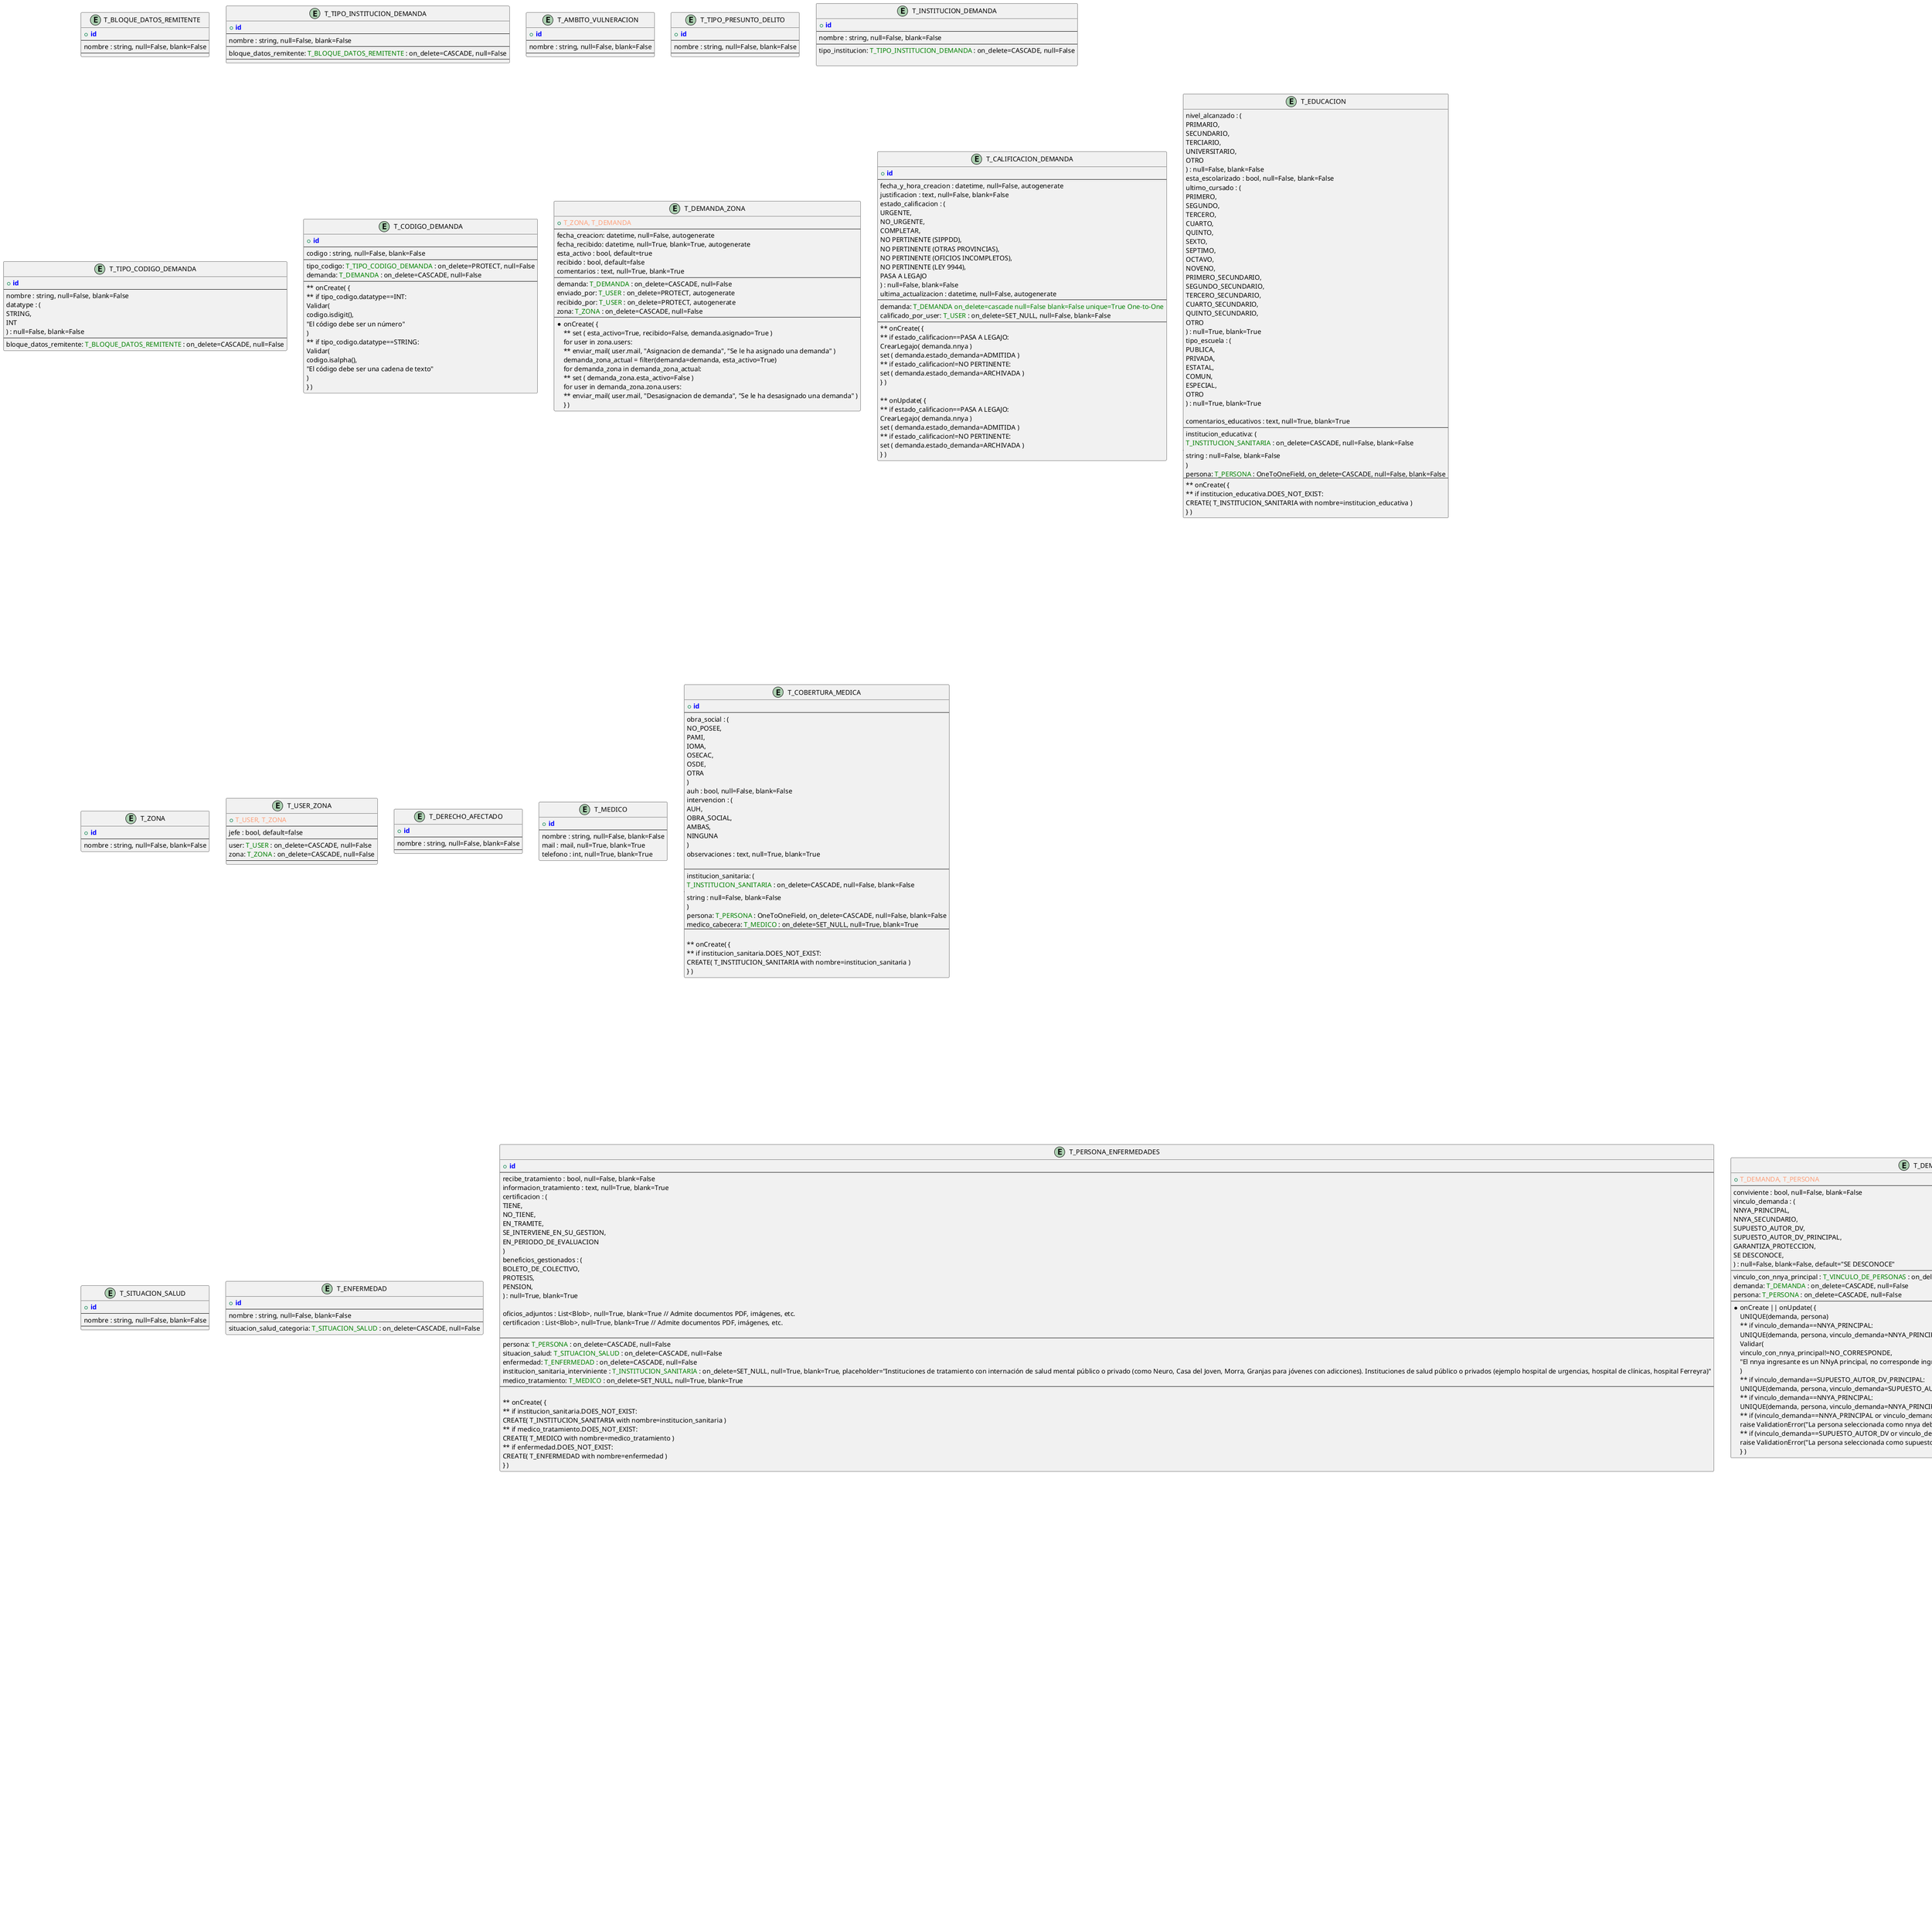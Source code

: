 "@startuml full_logical_erd"

!define PRIMARY_KEY(x) <b><color:blue>x</color></b>
!define FOREIGN_KEY(x) <color:green>x</color>
!define COMPOSITE_KEY(x, y) <color:LightSalmon>x, y</color>

entity T_DEMANDA_SCORE {
    + PRIMARY_KEY(id)
    --
    ultima_actualizacion : datetime, null=False, autogenerate
    score : float, null=False
    score_condiciones_vulnerabilidad : float, null=False
    score_vulneracion : float, null=False
    score_motivos_intervencion : float, null=False
    score_indicadores_valoracion : float, null=False
    --
    demanda: FOREIGN_KEY(T_DEMANDA) : OneToOneField, on_delete=CASCADE, unique=True, null=False, blank=False
    --
}

entity T_BLOQUE_DATOS_REMITENTE {
    + PRIMARY_KEY(id)
    --
    nombre : string, null=False, blank=False
    --
}

entity T_TIPO_INSTITUCION_DEMANDA {
    + PRIMARY_KEY(id)
    --
    nombre : string, null=False, blank=False
    --
    bloque_datos_remitente: FOREIGN_KEY(T_BLOQUE_DATOS_REMITENTE) : on_delete=CASCADE, null=False
    --
}

entity T_AMBITO_VULNERACION {
    + PRIMARY_KEY(id)
    --
    nombre : string, null=False, blank=False
    --
}

entity T_TIPO_PRESUNTO_DELITO {
    + PRIMARY_KEY(id)
    --
    nombre : string, null=False, blank=False
    --
}

entity T_INFORME_101 {
    + PRIMARY_KEY(id)
    --
    fecha_y_hora : datetime, null=False, default=datetime.now()
    fields : json, null=False, blank=False
    --
    demanda: FOREIGN_KEY(T_DEMANDA) : on_delete=CASCADE, null=False
    --
}

entity T_DEMANDA {
    + PRIMARY_KEY(id)
    --
    fecha_creacion : datetime, null=False, autogenerate
    ultima_actualizacion : datetime, null=False, autogenerate

    fecha_ingreso_senaf: date, null=False
    fecha_oficio_documento : date, null=False

    descripcion : text, null=True, blank=True

    estado_demanda : (
        SIN_ASIGNAR,
        CONSTATACION,
        EVALUACION,
        PENDIENTE_AUTORIZACION,
        ARCHIVADA,
        ADMITIDA,
    ) : null=False, blank=False, default=SIN ASIGNAR

    observaciones : text, null=True, blank=True, placeholder="Observaciones sobre los niños, adultos, cantidad de personas, etc."

    envio_de_respuesta: (
        NO_NECESARIO,
        PENDIENTE,
        ENVIADO
    ) : null=False, blank=False, default=NO_NECESARIO

    tipo_demanda : (
        DE_PROTECCION,
        PENAL_JUVENIL,
    ) : null=False, blank=False

    adjuntos : List<Blob>, null=True, blank=True // Admite documentos Word, PDF, imágenes

    --
    localizacion: FOREIGN_KEY(T_LOCALIZACION) : on_delete=PROTECT, null=False

    ambito_vulneracion: FOREIGN_KEY(T_AMBITO_VULNERACION) : on_delete=PROTECT, null=True, blank=True

    tipos_presuntos_delitos: FOREIGN_KEY(T_TIPO_PRESUNTO_DELITO) : on_delete=PROTECT, null=True, blank=True

    bloque_datos_remitente: FOREIGN_KEY(T_BLOQUE_DATOS_REMITENTE) : on_delete=PROTECT, null=False
    tipo_institucion: FOREIGN_KEY(T_TIPO_INSTITUCION_DEMANDA) : on_delete=PROTECT, null=True, blank=True
    institucion: FOREIGN_KEY(T_INSTITUCION_DEMANDA) : on_delete=PROTECT, null=True, blank=True

    motivo_ingreso: FOREIGN_KEY(T_CATEGORIA_MOTIVO) : on_delete=SET_NULL, null=True, blank=True
    submotivo_ingreso: FOREIGN_KEY(T_CATEGORIA_SUBMOTIVO) : on_delete=SET_NULL, null=True, blank=True

    registrado_por_user: FOREIGN_KEY(T_USER) : on_delete=SET_NULL, autogenerate
    registrado_por_user_zona: FOREIGN_KEY(T_ZONA) : on_delete=SET_NULL, autogenerate
    --

    * onCreate( {
        ** Create ( T_DEMANDA_SCORE with demanda=self )
        
        ** if institucion.DOES_NOT_EXIST:
            CREATE( T_INSTITUCION_SANITARIA with nombre=institucion, tipo_institucion=tipo_institucion )
        
        ** if tipo_demanda==DE_PROTECCION:
            Validar(
                self.ambito_vulneracion==None,
                "El ambito de vulneracion es obligatorio para una demanda de proteccion"
            )
            Validar(
                self.tipos_presuntos_delitos!=None,
                "El tipo de presunto delito debe ser None para una demanda de proteccion"
            )
        ** if tipo_demanda==PENAL_JUVENIL:
            Validar(
                self.tipos_presuntos_delitos==None,
                "El tipo de presunto delito es obligatorio para una demanda penal juvenil"
            )
        ** if tipo_institucion!=None:
            Validar(
                self.bloque_datos_remitente==self.tipo_institucion.bloque_datos_remitente,
                "El bloque de datos del remitente debe ser el mismo que el del tipo de institucion"
            )

        ** if submotivo_ingreso!=None:
            Validar(
                self.motivo_ingreso==self.submotivo_ingreso.motivo,
                "El motivo de ingreso debe ser el mismo que el del submotivo de ingreso"
            )


    } )

    * onUpdate( {
        ** if estado_demanda==EVALUACION:
            Validar(
                self.user == self.user_responsable,
                "El usuario asignado debe ser el mismo que el usuario que envía a evaluación"
            )
        ** if user_responsable.zona != self.zona_asignada:
            Validar(
                self.user == self.user_responsable,
                "El usuario asignado debe ser de la misma zona que la demanda"
            )
    } )
    --
}

entity T_INSTITUCION_DEMANDA {
    + PRIMARY_KEY(id)
    --
    nombre : string, null=False, blank=False
    --
    tipo_institucion: FOREIGN_KEY(T_TIPO_INSTITUCION_DEMANDA) : on_delete=CASCADE, null=False

}

entity T_TIPO_CODIGO_DEMANDA {
    + PRIMARY_KEY(id)
    --
    nombre : string, null=False, blank=False
    datatype : (
        STRING,
        INT
    ) : null=False, blank=False
    --
    bloque_datos_remitente: FOREIGN_KEY(T_BLOQUE_DATOS_REMITENTE) : on_delete=CASCADE, null=False
}

entity T_CODIGO_DEMANDA {
    + PRIMARY_KEY(id)
    --
    codigo : string, null=False, blank=False
    --
    tipo_codigo: FOREIGN_KEY(T_TIPO_CODIGO_DEMANDA) : on_delete=PROTECT, null=False
    demanda: FOREIGN_KEY(T_DEMANDA) : on_delete=CASCADE, null=False
    --
    ** onCreate( {
        ** if tipo_codigo.datatype==INT:
            Validar(
                codigo.isdigit(),
                "El código debe ser un número"
            )
        ** if tipo_codigo.datatype==STRING:
            Validar(
                codigo.isalpha(),
                "El código debe ser una cadena de texto"
            )
    } )
}

entity T_LOCALIZACION_PERSONA {
    + COMPOSITE_KEY(T_LOCALIZACION, T_PERSONA)
    --
    principal : bool, default=false
    --
    localizacion: FOREIGN_KEY(T_LOCALIZACION) : on_delete=CASCADE, null=False
    persona: FOREIGN_KEY(T_PERSONA) : on_delete=CASCADE, null=False
    --
    * onCreate( {
        ** if principal:
            UNIQUE(localizacion, persona, principal=True)
            --> filter(principal=True).update(principal=False)
            --> Create new(localizacion, persona, principal=True)
    } )
    * onUpdate( {
        ** if principal:
            UNIQUE(localizacion, persona, principal=True)
            --> filter(principal=True).update(principal=False)
            --> Update (localizacion, persona, principal=True)
    } )
}

entity T_DEMANDA_ZONA {
    + COMPOSITE_KEY(T_ZONA, T_DEMANDA)
    --
    fecha_creacion: datetime, null=False, autogenerate
    fecha_recibido: datetime, null=True, blank=True, autogenerate
    esta_activo : bool, default=true
    recibido : bool, default=false
    comentarios : text, null=True, blank=True
    --
    demanda: FOREIGN_KEY(T_DEMANDA) : on_delete=CASCADE, null=False
    enviado_por: FOREIGN_KEY(T_USER) : on_delete=PROTECT, autogenerate
    recibido_por: FOREIGN_KEY(T_USER) : on_delete=PROTECT, autogenerate
    zona: FOREIGN_KEY(T_ZONA) : on_delete=CASCADE, null=False
    --
    * onCreate( {
        ** set ( esta_activo=True, recibido=False, demanda.asignado=True )
        for user in zona.users:
            ** enviar_mail( user.mail, "Asignacion de demanda", "Se le ha asignado una demanda" )
        demanda_zona_actual = filter(demanda=demanda, esta_activo=True)
        for demanda_zona in demanda_zona_actual:
            ** set ( demanda_zona.esta_activo=False )
            for user in demanda_zona.zona.users:
                ** enviar_mail( user.mail, "Desasignacion de demanda", "Se le ha desasignado una demanda" )
    } )
}

entity T_CALIFICACION_DEMANDA {
    + PRIMARY_KEY(id)
    --
    fecha_y_hora_creacion : datetime, null=False, autogenerate
    justificacion : text, null=False, blank=False
    estado_calificacion : (
        URGENTE,
        NO_URGENTE,
        COMPLETAR,
        NO PERTINENTE (SIPPDD),
        NO PERTINENTE (OTRAS PROVINCIAS),
        NO PERTINENTE (OFICIOS INCOMPLETOS),
        NO PERTINENTE (LEY 9944),
        PASA A LEGAJO
    ) : null=False, blank=False
    ultima_actualizacion : datetime, null=False, autogenerate
    --
    demanda: FOREIGN_KEY(T_DEMANDA on_delete=cascade null=False blank=False unique=True One-to-One)
    calificado_por_user: FOREIGN_KEY(T_USER) : on_delete=SET_NULL, null=False, blank=False
    --
    ** onCreate( {
        ** if estado_calificacion==PASA A LEGAJO:
            CrearLegajo( demanda.nnya )
            set ( demanda.estado_demanda=ADMITIDA )
        ** if estado_calificacion!=NO PERTINENTE:
            set ( demanda.estado_demanda=ARCHIVADA )
    } )

    ** onUpdate( {
        ** if estado_calificacion==PASA A LEGAJO:
            CrearLegajo( demanda.nnya )
            set ( demanda.estado_demanda=ADMITIDA )
        ** if estado_calificacion!=NO PERTINENTE:
            set ( demanda.estado_demanda=ARCHIVADA )
    } )
}

entity T_LOCALIZACION {
    + PRIMARY_KEY(id)
    --
    calle : string, null=False, blank=False
    tipo_calle : (
        CALLE,
        AVENIDA,
        PASAJE,
        RUTA,
        BOULEVARD,
        OTRO
    ) : null=True, blank=True
    piso_depto : int, null=True, blank=True
    lote : int, null=True, blank=True
    mza : int, null=True, blank=True
    casa_nro : int, null=False, blank=False
    referencia_geo : text, null=False, blank=False
    geolocalizacion : string, null=True, blank=True
    --
    barrio : FOREIGN_KEY(T_BARRIO) : on_delete=SET_NULL, null=True, blank=True
    localidad : FOREIGN_KEY(T_LOCALIDAD) : on_delete=CASCADE, null=False, blank=False
    cpc : FOREIGN_KEY(T_CPC) : on_delete=SET_NULL, null=True, blank=True
    --
    ValidarConAPI(
        calle,
        numero,
        barrio,
        localidad,
        provincia
        )
}

entity T_CONDICIONES_VULNERABILIDAD {
    + PRIMARY_KEY(id)
    --
    nombre : string, null=False, blank=False
    descripcion : text, null=True, blank=True
    peso : int, null=False, blank=False

    nnya : bool, null=False, blank=False
    adulto : bool, null=False, blank=False
    --
    --
    * onCreate( {
        ** if nnya==False and adulto=False:
            raise ValidationError("Debe ser adulto o NNyA") 
    } )
    * onUpdate( {
        ** if nnya==False and adulto=False:
            raise ValidationError("Debe ser adulto o NNyA") 
    } )
}

entity T_PERSONA_CONDICIONES_VULNERABILIDAD {
    + COMPOSITE_KEY(T_NNyA, T_CONDICIONES_VULNERABILIDAD)
    --
    si_no : bool, null=False, blank=False
    -- 
    persona: FOREIGN_KEY(T_PERSONA) : on_delete=CASCADE, null=False
    condicion_vulnerabilidad: FOREIGN_KEY(T_CONDICIONES_VULNERABILIDAD) : on_delete=CASCADE, null=False
    demanda: FOREIGN_KEY(T_DEMANDA) : on_delete=SET_NULL, null=True, blank=True
    --
    * onCreate( {
        ** if condicion_vulnerabilidad.nnya==True and persona.nnya==False:
            raise ValidationError("La persona debe ser un NNyA") 
        ** if condicion_vulnerabilidad.adulto==True and persona.adulto==False:
            raise ValidationError("La persona debe ser un adulto")
        ** sumar_restar_peso( persona, demanda, condicion_vulnerabilidad.peso )
    } )
    * onUpdate( {
        ** if condicion_vulnerabilidad.nnya==True and persona.nnya==False:
            raise ValidationError("La persona debe ser un NNyA") 
        ** if condicion_vulnerabilidad.adulto==True and persona.adulto==False:
            raise ValidationError("La persona debe ser un adulto")
        ** sumar_restar_peso( persona, demanda, condicion_vulnerabilidad.peso )
    } )
}

' entity T_MOTIVO_INTERVENCION {
'     + PRIMARY_KEY(id)
'     --
'     nombre : string, null=False
'     descripcion : text, null=True, blank=True
'     peso : int, null=False
'     --
' }

' entity T_DEMANDA_MOTIVO_INTERVENCION {
'     + COMPOSITE_KEY(T_NNyA, T_MOTIVO_INTERVENCION)
'     --
'     si_no : bool, null=False, blank=False
'     --
'     demanda: FOREIGN_KEY(T_DEMANDA) : on_delete=CASCADE, null=False
'     motivo_intervencion: FOREIGN_KEY(T_MOTIVO_INTERVENCION) : on_delete=CASCADE, null=False
'     --
'     * onCreate( {
'         ** sumar_restar_peso( persona, demanda, motivo_intervencion.peso )
'     } )
'     * onUpdate( {
'         ** sumar_restar_peso( persona, demanda, motivo_intervencion.peso )
'     } )
' }


entity T_EDUCACION {
    nivel_alcanzado : (
        PRIMARIO,
        SECUNDARIO,
        TERCIARIO,
        UNIVERSITARIO,
        OTRO
    ) : null=False, blank=False
    esta_escolarizado : bool, null=False, blank=False
    ultimo_cursado : (
        PRIMERO,
        SEGUNDO,
        TERCERO,
        CUARTO,
        QUINTO,
        SEXTO,
        SEPTIMO,
        OCTAVO,
        NOVENO,
        PRIMERO_SECUNDARIO,
        SEGUNDO_SECUNDARIO,
        TERCERO_SECUNDARIO,
        CUARTO_SECUNDARIO,
        QUINTO_SECUNDARIO,
        OTRO
    ) : null=True, blank=True
    tipo_escuela : (
        PUBLICA,
        PRIVADA,
        ESTATAL,
        COMUN,
        ESPECIAL,
        OTRO
    ) : null=True, blank=True
    
    comentarios_educativos : text, null=True, blank=True
    --
    institucion_educativa: (
        FOREIGN_KEY(T_INSTITUCION_SANITARIA) : on_delete=CASCADE, null=False, blank=False
        ||
        string : null=False, blank=False
    )
    persona: FOREIGN_KEY(T_PERSONA) : OneToOneField, on_delete=CASCADE, null=False, blank=False
    --
    ** onCreate( {
        ** if institucion_educativa.DOES_NOT_EXIST:
            CREATE( T_INSTITUCION_SANITARIA with nombre=institucion_educativa )
    } )
}

entity T_PERSONA {
    + PRIMARY_KEY(id)
    --
    nombre : string, null=False, blank=False
    nombre_autopercibido : string, null=True, blank=True
    apellido : string, null=False, blank=False
    fecha_nacimiento : date, null=True, blank=True
    edad_aproximada : int, null=True, blank=True

    nacionalidad : (
        ARGENTINA,
        EXTRANJERA
    ) : null=False, blank=False

    dni : int, null=True, blank=True
    situacion_dni : (
        EN_TRAMITE,
        VENCIDO,
        EXTRAVIADO,
        INEXISTENTE,
        VALIDO,
        OTRO
    ) : null=False, blank=False
    genero : (
        MASCULINO,
        FEMENINO,
        NO BINARIO
    ) : null=False, blank=False

    observaciones : text, null=True, blank=True
    adulto : bool, null=False, blank=False
    nnya : bool, null=False, blank=False
    --
    --
    * onCreate( {
        ** if nnya==True:
            Create ( T_NNyA_SCORE with nnya=self )
        ** if nnya==False and adulto==False:
            raise ValidationError("Debe ser adulto o NNyA")
        ** if nnya==True and adulto==True:
            raise ValidationError("No puede ser adulto y NNyA a la vez")
        ** if situacion_dni==VALIDO and dni==None:
            raise ValidationError("El DNI no puede ser nulo si la situacion es valido")
        ** if situacion_dni!=VALIDO and dni!=None:
            raise ValidationError("El DNI debe ser nulo si la situacion no es valido")
        ** if boton_antipanico=True and nnya==True:
            raise ValidationError("No puede tener boton antipanico si es NNyA")
        ** if cautelar=True and nnya==True:
            raise ValidationError("No puede tener cautelar si es NNyA")
    } )
    ** onUpdate( {
        ** if nnya==False and adulto==False:
            raise ValidationError("Debe ser adulto o NNyA")
        ** if nnya==True and adulto==True:
            raise ValidationError("No puede ser adulto y NNyA a la vez")
        ** if situacion_dni==VALIDO and dni==None:
            raise ValidationError("El DNI no puede ser nulo si la situacion es valido")
        ** if situacion_dni!=VALIDO and dni!=None:
            raise ValidationError("El DNI debe ser nulo si la situacion no es valido")
        ** if boton_antipanico=True and nnya==True:
            raise ValidationError("No puede tener boton antipanico si es NNyA")
        ** if cautelar=True and nnya==True:
            raise ValidationError("No puede tener cautelar si es NNyA")
    } )
}

entity T_DEMANDA_PERSONA {
    + COMPOSITE_KEY(T_DEMANDA, T_PERSONA)
    --
    conviviente : bool, null=False, blank=False
    vinculo_demanda : (
        NNYA_PRINCIPAL,
        NNYA_SECUNDARIO,
        SUPUESTO_AUTOR_DV,
        SUPUESTO_AUTOR_DV_PRINCIPAL,
        GARANTIZA_PROTECCION,
        SE DESCONOCE,
    ) : null=False, blank=False, default="SE DESCONOCE"
    --
    vinculo_con_nnya_principal : FOREIGN_KEY(T_VINCULO_DE_PERSONAS) : on_delete=SET_NULL, null=True, blank=True
    demanda: FOREIGN_KEY(T_DEMANDA) : on_delete=CASCADE, null=False
    persona: FOREIGN_KEY(T_PERSONA) : on_delete=CASCADE, null=False
    --
    * onCreate || onUpdate( {
        UNIQUE(demanda, persona)
        ** if vinculo_demanda==NNYA_PRINCIPAL:
            UNIQUE(demanda, persona, vinculo_demanda=NNYA_PRINCIPAL)
            Validar(
                vinculo_con_nnya_principal!=NO_CORRESPONDE,
                "El nnya ingresante es un NNyA principal, no corresponde ingresar un vinculo con si mismo"
            )
        ** if vinculo_demanda==SUPUESTO_AUTOR_DV_PRINCIPAL:
            UNIQUE(demanda, persona, vinculo_demanda=SUPUESTO_AUTOR_DV_PRINCIPAL)
        ** if vinculo_demanda==NNYA_PRINCIPAL:
            UNIQUE(demanda, persona, vinculo_demanda=NNYA_PRINCIPAL)
        ** if (vinculo_demanda==NNYA_PRINCIPAL or vinculo_demanda==NNYA_SECUNDARIO) and persona.nnya==False:
            raise ValidationError("La persona seleccionada como nnya debe ser un NNyA")
        ** if (vinculo_demanda==SUPUESTO_AUTOR_DV or vinculo_demanda==SUPUESTO_AUTOR_DV_PRINCIPAL) and persona.nnya==True:
            raise ValidationError("La persona seleccionada como supuesto autor debe ser un adulto")
    } )
}

entity T_VINCULO_DE_PERSONAS {
    + PRIMARY_KEY(id)
    --
    nombre : string, null=False, blank=False
    --
    --
}

' entity T_VINCULO_PERSONA_PERSONA {
'     + COMPOSITE_KEY(T_PERSONA, T_PERSONA)
'     --
'     conviven : bool, null=False, blank=False
'     autordv : bool, null=False, blank=False
'     garantiza_proteccion : bool, null=False, blank=False
'     --
'     persona_1: FOREIGN_KEY(T_PERSONA) : on_delete=CASCADE, null=False, related_name=persona_1
'     persona_2: FOREIGN_KEY(T_PERSONA) : on_delete=CASCADE, null=False, related_name=persona_2
'     vinculo: FOREIGN_KEY(T_VINCULO_DE_PERSONAS) : on_delete=SET_NULL, null=True, blank=True
'     --
'     * onCreate( {
'         UNIQUE(persona_1, persona_2)
'         UNIQUE(persona_2, persona_1)
'         ** if garantiza_proteccion==True and autordv==True:
'             raise ValidationError("No puede garantizar proteccion y ser supuesto autor a la vez")
'         ** if garantiza_proteccion==True and (persona_1.nnya==True and persona_2.nnya==True):
'             raise ValidationError("Un nnya no puede garantizar proteccion a otro nnya")
'     } )
'     * onUpdate( {
'         UNIQUE(persona_1, persona_2)
'         UNIQUE(persona_2, persona_1)
'         ** if garantiza_proteccion==True and autordv==True:
'             raise ValidationError("No puede garantizar proteccion y ser supuesto autor a la vez")
'         ** if garantiza_proteccion==True and (persona_1.nnya==True and persona_2.nnya==True):
'             raise ValidationError("Un nnya no puede garantizar proteccion a otro nnya")
'     } )
' }

entity T_VULNERACION {
    + PRIMARY_KEY(id)
    --
    fecha_creacion : datetime, null=False, autogenerate
    ultima_modificacion : datetime, null=False, autogenerate

    principal_demanda : bool, default=false
    transcurre_actualidad : bool, default=false
    sumatoria_de_pesos : int, default=0
    --
    demanda: FOREIGN_KEY(T_DEMANDA) : on_delete=SET_NULL, null=True, blank=True
    nnya: FOREIGN_KEY(T_PERSONA) : on_delete=CASCADE, null=False, blank=False, related_name=vulneracion_nnya
    autor_dv: FOREIGN_KEY(T_PERSONA) : on_delete=SET_NULL, null=True, blank=True, related_name=vulneracion_autordv
    categoria_motivo: FOREIGN_KEY(T_CATEGORIA_MOTIVO) : on_delete=CASCADE, null=False
    categoria_submotivo: FOREIGN_KEY(T_CATEGORIA_SUBMOTIVO) : on_delete=CASCADE, null=False
    gravedad_vulneracion: FOREIGN_KEY(T_GRAVEDAD_VULNERACION) : on_delete=CASCADE, null=False
    urgencia_vulneracion: FOREIGN_KEY(T_URGENCIA_VULNERACION) : on_delete=CASCADE, null=False
    --
    * onCreate( {
        ** if principal_demanda==True:
            UNIQUE(demanda, nnya, principal_demanda=True)
        ** sumar_restar_peso( demanda, nnya, categoria_motivo.peso )
        ** sumar_restar_peso( demanda, nnya, categoria_submotivo.peso )
        ** sumar_restar_peso( demanda, nnya, gravedad_vulneracion.peso )
        ** sumar_restar_peso( demanda, nnya, urgencia_vulneracion.peso )
        ** if nnya==autor_dv:
            raise ValidationError("El NNyA no puede ser el supuesto autor de la vulneracion")
    } )
    * onUpdate( {
        ** if principal_demanda==True:
            UNIQUE(demanda, nnya, principal_demanda=True)
        ** sumar_restar_peso( demanda, nnya, categoria_motivo.peso )
        ** sumar_restar_peso( demanda, nnya, categoria_submotivo.peso )
        ** sumar_restar_peso( demanda, nnya, gravedad_vulneracion.peso )
        ** sumar_restar_peso( demanda, nnya, urgencia_vulneracion.peso )
        ** if nnya==autor_dv:
            raise ValidationError("El NNyA no puede ser el supuesto autor de la vulneracion")
    } )
}

entity T_ACTIVIDAD {
    + PRIMARY_KEY(id)
    --
    fecha_y_hora : datetime, null=False, autogenerate
    fecha_y_hora_manual : datetime, null=False, blank=False
    descripcion : text, null=False, blank=False

    adjuntos : List<Blob>, null=True, blank=True // Admite documentos Word, PDF, imágenes
    --
    demanda: FOREIGN_KEY(T_DEMANDA) : on_delete=CASCADE, null=False
    tipo: FOREIGN_KEY(T_ACTIVIDAD_TIPO) : on_delete=SET_NULL, null=True, blank=True
    institucion : (
        FOREIGN_KEY(T_INSTITUCION_ACTIVIDAD) : on_delete=CASCADE, null=False, blank=False
        ||
        string : null=False, blank=False
    )
    --
    ** onCreate( {
        ** if institucion.DOES_NOT_EXIST:
            CREATE( T_INSTITUCION_ACTIVIDAD with nombre=institucion )
    } )
}

entity T_RESPUESTA {
    + PRIMARY_KEY(id)
    --
    fecha_y_hora : datetime, null=False, autogenerate
    mail : mail, null=False, blank=False
    mensaje : text, null=False, blank=False
    institucion : string, null=False, blank=False

    adjuntos : List<Blob>, null=True, blank=True // Admite documentos Word, PDF, imágenes
    --
    demanda: FOREIGN_KEY(T_DEMANDA) : on_delete=CASCADE, null=False
    --
    * onCreate( {
        ** enviar_mail( mail, "Respuesta a demanda", mensaje )
    } )
}

entity T_DEMANDA_VINCULADA {
    + COMPOSITE_KEY(T_DEMANDA, T_DEMANDA)
    --
    --
    demanda_1: FOREIGN_KEY(T_DEMANDA) : on_delete=CASCADE, null=False
    demanda_2: FOREIGN_KEY(T_DEMANDA) : on_delete=CASCADE, null=False
    --
    * onCreate( {
        ** UNIQUE(demanda_1, demanda_2)
        ** UNIQUE(demanda_2, demanda_1)
    } )
}

entity T_DECISION {
    + PRIMARY_KEY(id)
    --
    fecha_y_hora : datetime, autogenerate
    justificacion : text, null=False, blank=False
    decision : (
        APERTURA_DE_LEGAJO,
       ! MPI_MPE, (si ya tiene legajo)
        RECHAZAR_CASO
    ) : null=False
    --
    demanda: FOREIGN_KEY(T_DEMANDA) : on_delete=CASCADE, null=False
    nnya: FOREIGN_KEY(T_PERSONA) : on_delete=CASCADE, null=False
    --
    * onCreate( {
        ** if decision==APERTURA_DE_LEGAJO:
            CrearLegajo( nnya )
            set ( demanda.completado=True )
        ** if decision==MPI_MPE and nnya.legajo==None:
            raise ValidationError("El NNyA no tiene legajo")
        ** if decision==MPI_MPE and nnya.legajo!=None:
            set ( demanda.completado=True )
        ** if decision==RECHAZAR_CASO:
            set ( demanda.archivado=True )
        ** if demanda.archivado==True:
            raise ValidationError("No se puede modificar una decision")
        ** if nnya.persona.nnya == False:
            raise ValidationError("La persona debe ser un NNyA")
        
    } )
    * onUpdate( {
        raise ValidationError("No se puede modificar una decision")
    } )
}

entity T_INDICADORES_VALORACION {
    + PRIMARY_KEY(id)
    --
    nombre : string, null=False, blank=False
    descripcion : text, null=True, blank=True
    peso : int, default=0
    --
}

entity T_EVALUACIONES {
    + PRIMARY_KEY(id)
    --
    si_no : bool, null=False, blank=False
    --
    demanda: FOREIGN_KEY(T_DEMANDA) : on_delete=CASCADE, null=False
    indicador: FOREIGN_KEY(T_INDICADORES_VALORACION) : on_delete=CASCADE, null=False
    --
    * onCreate( {
        UNIQUE(demanda, indicador)
        ** sumar_restar_peso( demanda, demanda.nnya, indicador.peso )
    } )
    * onUpdate( {
        UNIQUE(demanda, indicador)
        ** sumar_restar_peso( demanda, demanda.nnya, indicador.peso )
    } )
}

entity T_LEGAJO {
    + PRIMARY_KEY(id)
    --
    info_legajo : text, null=False, blank=False
    --
    nnya: FOREIGN_KEY(T_PERSONA) : OneToOneField, on_delete=CASCADE, null=False, blank=False
    --
}

entity T_LEGAJO_ASIGNADO {
    + COMPOSITE_KEY(T_USER, T_LEGAJO)
    --
    esta_activo : bool, default=true
    recibido : bool, default=false
    comentarios : text, null=True, blank=True
    --
    legajo: FOREIGN_KEY(T_LEGAJO) : on_delete=CASCADE, null=False
    user: FOREIGN_KEY(T_USER) : on_delete=CASCADE, null=False
    --
    AsignarUser(
        user.esta_activo
        )
}

entity T_ZONA {
    + PRIMARY_KEY(id)
    --
    nombre : string, null=False, blank=False
}

class AbstractBaseUser {
    + password : Charfield
    + last_login : blank=True, null=True
    + is_active : default=True
    
    --
    __str__()
    + save()
    + get_username()
    + clean()
    + natural_key()
    + set_password( make_password() )
    + check_password()
    + acheck_password
    + set_unusable_password()
    + has_usable_password()
    + get_session_auth_hash()
    + get_session_auth_fallback_hash()
    + _get_session_auth_hash()
    --
    @property : is_anonymous()
    @property : is_authenticated()
    --
    @classmethod : get_email_field_name()
    @classmethod : normalize_username()
}

class PermissionsMixin {
    + is_superuser
    + groups : ManyToManyField(Group)
    + user_permissions : ManyToManyField(Permission)

    --
    get_user_permissions()
    get_group_permissions()
    get_all_permissions()
    has_perm()
    has_perms()
    has_module_perms()
    --
}

class AbstractUser {
    + username : unique, null=True
    + first_name : blank=True
    + last_name : blank=True
    + email : unique, blank=True
    + is_staff : default=False
    + date_joined : default=timezone.now
    - EMAIL_FIELD : "email"
    - USERNAME_FIELD : "username"
    - REQUIRED_FIELDS : ["email"]

    --
    + clean() : normalize_email(self.email)
    + get_full_name()
    + get_short_name()
    + email_user()
    --
}

class CustomUser {
    + fecha_nacimiento : null=True, blank=True
    + genero : (
        MASCULINO,
        FEMENINO,
        NO BINARIO
    )
    + telefono : null=True, blank=True

    --
    + localidad : FOREIGN_KEY(T_LOCALIDAD) : on_delete=SET_NULL, null=True, blank=True
    --
}

AbstractBaseUser <|-- AbstractUser
PermissionsMixin <|-- AbstractUser
AbstractUser <|-- CustomUser


entity T_USER {
    + PRIMARY_KEY(id)
    + password
    + last_login : blank=True, null=True
    + username : unique, null=True
    + first_name : blank=True
    + last_name : blank=True
    + email : unique, blank=True
    + is_staff : default=False
    + is_active : default=True
    + date_joined : default=timezone.now
    + is_superuser : default=False
    + fecha_nacimiento : null=True, blank
    + genero : (
        MASCULINO,
        FEMENINO,
        NO BINARIO
    )
    + telefono : null=True, blank
    --
    + localidad : FOREIGN_KEY(T_LOCALIDAD) : on_delete=SET_NULL, null=True, blank=True
    --
}

entity T_USER_ZONA {
    + COMPOSITE_KEY(T_USER, T_ZONA)
    --
    jefe : bool, default=false
    --
    user: FOREIGN_KEY(T_USER) : on_delete=CASCADE, null=False
    zona: FOREIGN_KEY(T_ZONA) : on_delete=CASCADE, null=False
    --
}

CustomUser <|-- T_USER

entity T_DERECHO_AFECTADO {
    + PRIMARY_KEY(id)
    --
    nombre : string, null=False, blank=False
    --
}

entity T_CATEGORIA_MOTIVO {
    + PRIMARY_KEY(id)
    --
    nombre : string, null=False, blank=False
    descripcion : text, null=True, blank=True
    peso : int, null=False, blank=False
    --
    derecho_afectado : FOREIGN_KEY(T_DERECHO_AFECTADO) : on_delete=CASCADE, null=False
    --
}

entity T_CATEGORIA_SUBMOTIVO {
    + PRIMARY_KEY(id)
    --
    nombre : string, null=False, blank=False
    descripcion : text, null=True, blank=True
    peso : int, null=False, blank=False
    --
    motivo : FOREIGN_KEY(T_CATEGORIA_MOTIVO) : on_delete=CASCADE, null=False
    --
}

entity T_URGENCIA_VULNERACION {
    + PRIMARY_KEY(id)
    --
    nombre : string, null=False
    descripcion : text, null=False
    peso : int, null=False, blank=False
    --
}

entity T_GRAVEDAD_VULNERACION {
    + PRIMARY_KEY(id)
    --
    nombre : string, null=False
    descripcion : text, null=False
    peso : int, null=False, blank=False
    --
}

entity T_BARRIO {
    + PRIMARY_KEY(id)
    --
    nombre : string, null=False, blank=False
    --
    localidad : FOREIGN_KEY(T_LOCALIDAD) : on_delete=CASCADE, null=False
}

entity T_CPC {
    + PRIMARY_KEY(id)
    --
    nombre : string, null=False, blank=False
    --
    localidad : FOREIGN_KEY(T_LOCALIDAD) : on_delete=CASCADE, null=False
}

' entity T_DEPARTAMENTO {
'     + PRIMARY_KEY(id)
'     --
'     nombre : string, null=False, blank=False
'     --
'     provincia : FOREIGN_KEY(T_PROVINCIA) : on_delete=CASCADE, null=False
'     --
' }

entity T_LOCALIDAD {
    + PRIMARY_KEY(id)
    --
    nombre : string, null=False, blank=False
    --
    ' departamento : FOREIGN_KEY(T_DEPARTAMENTO) : on_delete=CASCADE, null=False
}

' entity T_PROVINCIA {
'     + PRIMARY_KEY(id)
'     --
'     nombre : string, null=False, blank=False
'     --
' }


entity T_INSTITUCION_ACTIVIDAD {
    + PRIMARY_KEY(id)
    --
    nombre : string, null=False, blank=False
    ' mail : mail, null=True, blank=True
    ' telefono : int, null=True, blank=True
    --
}

entity T_INSTITUCION_EDUCATIVA {
    + PRIMARY_KEY(id)
    --
    nombre : string, null=False, blank=False
    ' mail : mail, null=True, blank=True
    ' telefono : int, null=True, blank=True
    --
}

entity T_INSTITUCION_SANITARIA {
    + PRIMARY_KEY(id)
    --
    nombre : string, null=False, blank=False
    --
}

entity T_MEDICO {
    + PRIMARY_KEY(id)
    --
    nombre : string, null=False, blank=False
    mail : mail, null=True, blank=True
    telefono : int, null=True, blank=True
}

entity T_COBERTURA_MEDICA {
    + PRIMARY_KEY(id)
    --
    obra_social : (
        NO_POSEE,
        PAMI,
        IOMA,
        OSECAC,
        OSDE,
        OTRA
    )
    auh : bool, null=False, blank=False
    intervencion : (
        AUH,
        OBRA_SOCIAL,
        AMBAS,
        NINGUNA
    )
    observaciones : text, null=True, blank=True

    --
    institucion_sanitaria: (
        FOREIGN_KEY(T_INSTITUCION_SANITARIA) : on_delete=CASCADE, null=False, blank=False
        ||
        string : null=False, blank=False
    )
    persona: FOREIGN_KEY(T_PERSONA) : OneToOneField, on_delete=CASCADE, null=False, blank=False
    medico_cabecera: FOREIGN_KEY(T_MEDICO) : on_delete=SET_NULL, null=True, blank=True
    --

    ** onCreate( {
        ** if institucion_sanitaria.DOES_NOT_EXIST:
            CREATE( T_INSTITUCION_SANITARIA with nombre=institucion_sanitaria )
    } )
}


entity T_SITUACION_SALUD {
    + PRIMARY_KEY(id)
    --
    nombre : string, null=False, blank=False
    --
}


entity T_ENFERMEDAD {
    + PRIMARY_KEY(id)
    --
    nombre : string, null=False, blank=False
    --
    situacion_salud_categoria: FOREIGN_KEY(T_SITUACION_SALUD) : on_delete=CASCADE, null=False
}


entity T_PERSONA_ENFERMEDADES {
    + PRIMARY_KEY(id)
    --
    recibe_tratamiento : bool, null=False, blank=False
    informacion_tratamiento : text, null=True, blank=True
    certificacion : (
        TIENE,
        NO_TIENE,
        EN_TRAMITE,
        SE_INTERVIENE_EN_SU_GESTION,
        EN_PERIODO_DE_EVALUACION
    )
    beneficios_gestionados : (
        BOLETO_DE_COLECTIVO,
        PROTESIS,
        PENSION,
    ) : null=True, blank=True

    oficios_adjuntos : List<Blob>, null=True, blank=True // Admite documentos PDF, imágenes, etc.
    certificacion : List<Blob>, null=True, blank=True // Admite documentos PDF, imágenes, etc.

    --
    persona: FOREIGN_KEY(T_PERSONA) : on_delete=CASCADE, null=False
    situacion_salud: FOREIGN_KEY(T_SITUACION_SALUD) : on_delete=CASCADE, null=False
    enfermedad: FOREIGN_KEY(T_ENFERMEDAD) : on_delete=CASCADE, null=False
    institucion_sanitaria_interviniente : FOREIGN_KEY(T_INSTITUCION_SANITARIA) : on_delete=SET_NULL, null=True, blank=True, placeholder="Instituciones de tratamiento con internación de salud mental público o privado (como Neuro, Casa del Joven, Morra, Granjas para jóvenes con adicciones). Instituciones de salud público o privados (ejemplo hospital de urgencias, hospital de clínicas, hospital Ferreyra)"
    medico_tratamiento: FOREIGN_KEY(T_MEDICO) : on_delete=SET_NULL, null=True, blank=True
    --

    ** onCreate( {
        ** if institucion_sanitaria.DOES_NOT_EXIST:
            CREATE( T_INSTITUCION_SANITARIA with nombre=institucion_sanitaria )
        ** if medico_tratamiento.DOES_NOT_EXIST:
            CREATE( T_MEDICO with nombre=medico_tratamiento )
        ** if enfermedad.DOES_NOT_EXIST:
            CREATE( T_ENFERMEDAD with nombre=enfermedad )
    } )
}

entity T_NNyA_SCORE {
    + PRIMARY_KEY(id)
    --
    ultima_actualizacion : datetime, null=False, autogenerate
    score : float, null=False
    score_condiciones_vulnerabilidad : float, null=False
    score_vulneracion : float, null=False
    --
    nnya: FOREIGN_KEY(T_PERSONA) : OneToOneField, on_delete=CASCADE, null=False, blank=False
    --
}

entity T_ACTIVIDAD_TIPO {
    + PRIMARY_KEY(id)
    --
    nombre : string, null=False, blank=False
    --
}

T_DEMANDA_ASIGNADO "*" -- "1" T_USER
T_DEMANDA "1" -- "*" T_DEMANDA_ASIGNADO
T_DEMANDA "1" -- "1" T_PRECALIFICACION_DEMANDA

T_DEMANDA "1" -- "1" T_INFORME_101

T_DEMANDA "*" -- "1" T_LOCALIZACION
T_LOCALIZACION "*" -- "1" T_BARRIO
T_LOCALIZACION "*" -- "1" T_LOCALIDAD
T_LOCALIZACION "*" -- "1" T_CPC
T_LOCALIDAD "*" -- "1" T_PROVINCIA
T_LOCALIDAD "*" -- "1" T_DEPARTAMENTO

T_LOCALIZACION "1" -- "*" T_INSTITUCION_ACTIVIDAD
T_LOCALIZACION "1" -- "*" T_INSTITUCION_EDUCATIVA
T_LOCALIZACION "1" -- "*" T_INSTITUCION_SANITARIA

T_LOCALIZACION "1" -- "*" T_LOCALIZACION_PERSONA
T_PERSONA "1" -- "*" T_LOCALIZACION_PERSONA

T_PERSONA "1" -- "1" T_NNyA_EDUCACION
T_NNyA_EDUCACION "*" -- "1" T_INSTITUCION_EDUCATIVA
T_PERSONA "1" -- "1" T_NNyA_SALUD
T_NNyA_SALUD "*" -- "1" T_INSTITUCION_SANITARIA
T_PERSONA "1" -- "*" T_PERSONA_CONDICIONES_VULNERABILIDAD
T_PERSONA_CONDICIONES_VULNERABILIDAD "*" -- "1" T_CONDICIONES_VULNERABILIDAD
T_DEMANDA "1" -- "*" T_DEMANDA_MOTIVO_INTERVENCION
T_DEMANDA_MOTIVO_INTERVENCION "*" -- "1" T_MOTIVO_INTERVENCION

T_DEMANDA_SCORE "1" -- "1" T_DEMANDA
T_NNyA_SCORE "1" -- "1" T_PERSONA

T_DEMANDA_PERSONA "*" -- "1" T_DEMANDA
T_PERSONA "1" -- "*" T_DEMANDA_PERSONA

T_VINCULO_PERSONA_PERSONA "*" -- "1" T_PERSONA
T_VINCULO_DE_PERSONAS "1" -- "*" T_VINCULO_PERSONA_PERSONA


T_DEMANDA "1" -- "*" T_VULNERACION
T_CATEGORIA_MOTIVO "1" -- "*" T_CATEGORIA_SUBMOTIVO
T_CATEGORIA_MOTIVO "1" -- "*" T_VULNERACION
T_CATEGORIA_SUBMOTIVO "1" -- "*" T_VULNERACION

T_VULNERACION "*" -- "1" T_GRAVEDAD_VULNERACION
T_VULNERACION "*" -- "1" T_URGENCIA_VULNERACION

T_PERSONA "1" -- "*" T_VULNERACION
T_PERSONA "1" -- "*" T_VULNERACION

T_ACTIVIDAD "*" -- "1" T_DEMANDA
T_ACTIVIDAD "*" -- "1" T_ACTIVIDAD_TIPO
T_ACTIVIDAD "*" -- "1" T_INSTITUCION_ACTIVIDAD

T_RESPUESTA "*" -- "1" T_DEMANDA

T_DEMANDA_VINCULADA "*" -- "1" T_DEMANDA
T_DEMANDA_VINCULADA "*" -- "1" T_DEMANDA

T_DECISION "*" -- "1" T_PERSONA
T_DECISION "*" -- "1" T_DEMANDA
T_DEMANDA "1" -- "*" T_EVALUACIONES
T_EVALUACIONES "*" -- "1" T_INDICADORES_VALORACION

T_LEGAJO "1" -- "1" T_PERSONA

T_LEGAJO_ASIGNADO "*" -- "1" T_USER
T_LEGAJO "1" -- "*" T_LEGAJO_ASIGNADO

@enduml

' DemandasVinculadas : Conexiones de la demanda : caso1=fkDemanda, caso2=fkDemanda
' caratula : identificar legajo o expediente
' la caratula identifica el NNyA al que se le genera la demanda
' el legajo deberia estar relacionado con la caratula, ¿ osea el NNyA principal ?

